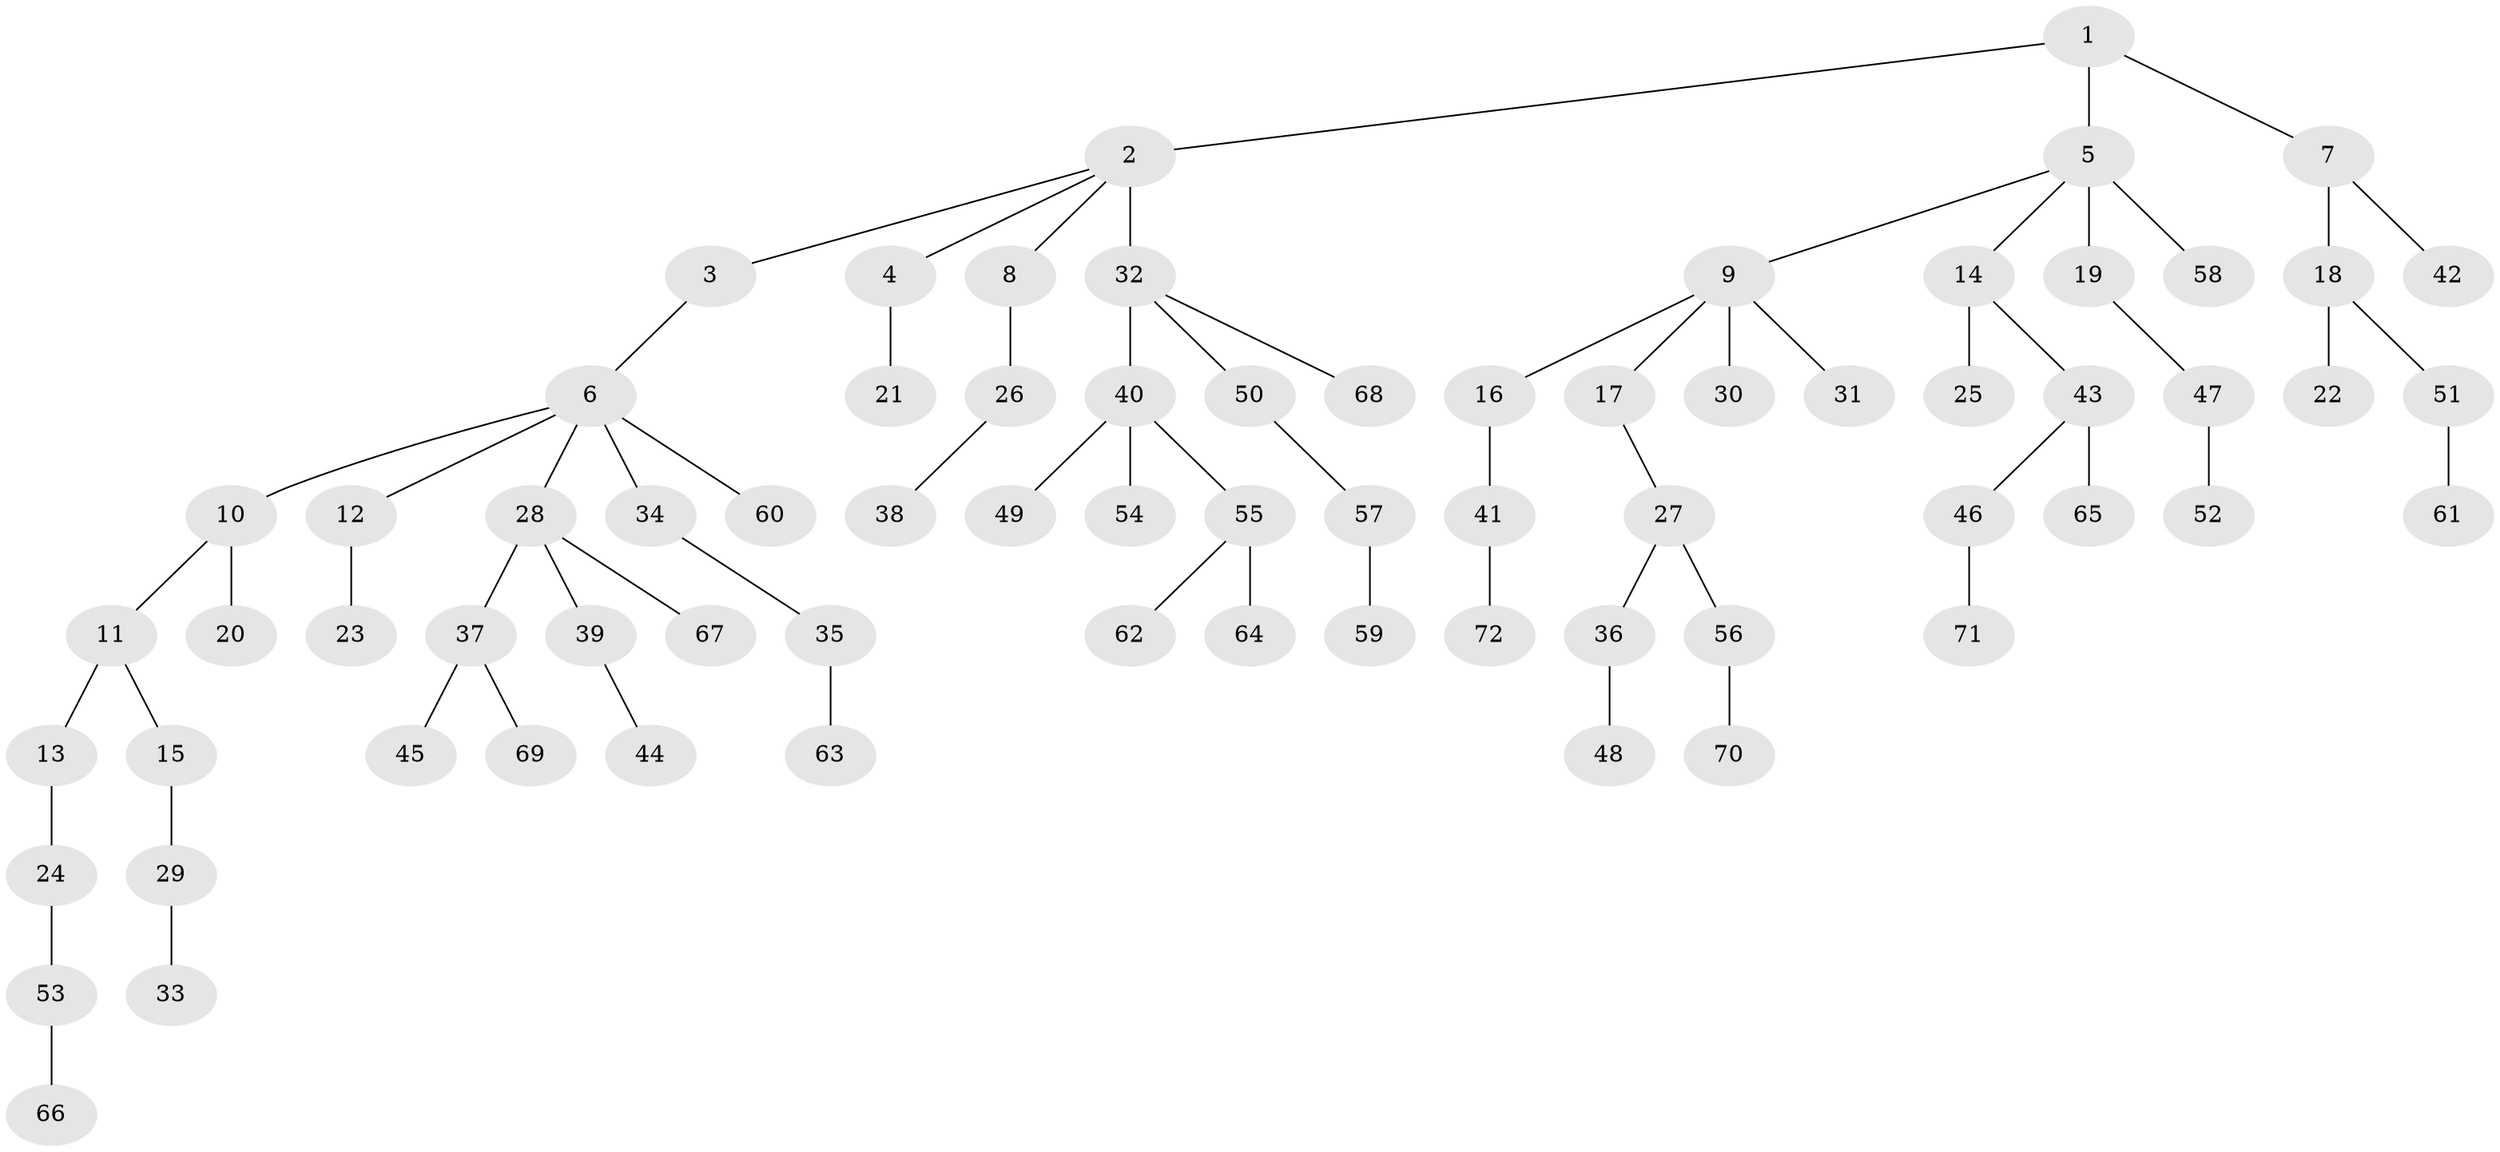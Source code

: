 // original degree distribution, {5: 0.02097902097902098, 9: 0.006993006993006993, 3: 0.16083916083916083, 2: 0.22377622377622378, 4: 0.06293706293706294, 7: 0.006993006993006993, 1: 0.5034965034965035, 6: 0.013986013986013986}
// Generated by graph-tools (version 1.1) at 2025/51/03/04/25 22:51:43]
// undirected, 72 vertices, 71 edges
graph export_dot {
  node [color=gray90,style=filled];
  1;
  2;
  3;
  4;
  5;
  6;
  7;
  8;
  9;
  10;
  11;
  12;
  13;
  14;
  15;
  16;
  17;
  18;
  19;
  20;
  21;
  22;
  23;
  24;
  25;
  26;
  27;
  28;
  29;
  30;
  31;
  32;
  33;
  34;
  35;
  36;
  37;
  38;
  39;
  40;
  41;
  42;
  43;
  44;
  45;
  46;
  47;
  48;
  49;
  50;
  51;
  52;
  53;
  54;
  55;
  56;
  57;
  58;
  59;
  60;
  61;
  62;
  63;
  64;
  65;
  66;
  67;
  68;
  69;
  70;
  71;
  72;
  1 -- 2 [weight=1.0];
  1 -- 5 [weight=1.0];
  1 -- 7 [weight=1.0];
  2 -- 3 [weight=1.0];
  2 -- 4 [weight=1.0];
  2 -- 8 [weight=1.0];
  2 -- 32 [weight=4.0];
  3 -- 6 [weight=1.0];
  4 -- 21 [weight=1.0];
  5 -- 9 [weight=1.0];
  5 -- 14 [weight=1.0];
  5 -- 19 [weight=2.0];
  5 -- 58 [weight=1.0];
  6 -- 10 [weight=1.0];
  6 -- 12 [weight=1.0];
  6 -- 28 [weight=1.0];
  6 -- 34 [weight=1.0];
  6 -- 60 [weight=1.0];
  7 -- 18 [weight=1.0];
  7 -- 42 [weight=1.0];
  8 -- 26 [weight=1.0];
  9 -- 16 [weight=1.0];
  9 -- 17 [weight=1.0];
  9 -- 30 [weight=1.0];
  9 -- 31 [weight=1.0];
  10 -- 11 [weight=1.0];
  10 -- 20 [weight=1.0];
  11 -- 13 [weight=1.0];
  11 -- 15 [weight=1.0];
  12 -- 23 [weight=1.0];
  13 -- 24 [weight=1.0];
  14 -- 25 [weight=2.0];
  14 -- 43 [weight=1.0];
  15 -- 29 [weight=1.0];
  16 -- 41 [weight=1.0];
  17 -- 27 [weight=1.0];
  18 -- 22 [weight=2.0];
  18 -- 51 [weight=1.0];
  19 -- 47 [weight=1.0];
  24 -- 53 [weight=1.0];
  26 -- 38 [weight=1.0];
  27 -- 36 [weight=1.0];
  27 -- 56 [weight=2.0];
  28 -- 37 [weight=1.0];
  28 -- 39 [weight=1.0];
  28 -- 67 [weight=1.0];
  29 -- 33 [weight=1.0];
  32 -- 40 [weight=1.0];
  32 -- 50 [weight=1.0];
  32 -- 68 [weight=1.0];
  34 -- 35 [weight=1.0];
  35 -- 63 [weight=1.0];
  36 -- 48 [weight=2.0];
  37 -- 45 [weight=3.0];
  37 -- 69 [weight=1.0];
  39 -- 44 [weight=2.0];
  40 -- 49 [weight=1.0];
  40 -- 54 [weight=1.0];
  40 -- 55 [weight=1.0];
  41 -- 72 [weight=1.0];
  43 -- 46 [weight=1.0];
  43 -- 65 [weight=1.0];
  46 -- 71 [weight=1.0];
  47 -- 52 [weight=3.0];
  50 -- 57 [weight=1.0];
  51 -- 61 [weight=1.0];
  53 -- 66 [weight=1.0];
  55 -- 62 [weight=1.0];
  55 -- 64 [weight=1.0];
  56 -- 70 [weight=1.0];
  57 -- 59 [weight=1.0];
}
